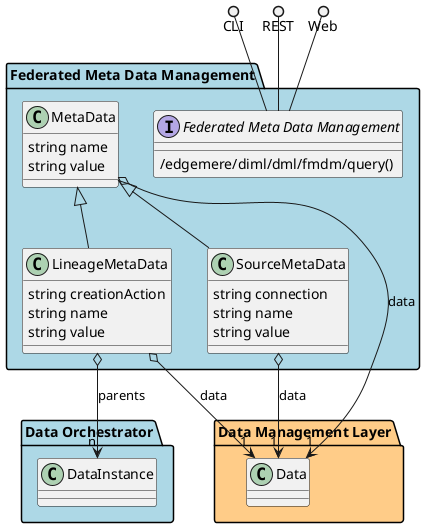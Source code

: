 @startuml


package "Data Orchestrator" #lightblue {
    
        class DataInstance {
        }
    }

package "Data Management Layer" #ffcc88 {
    
        class Data {
        }
    }


package "Federated Meta Data Management" #lightblue {

    interface "Federated Meta Data Management" as i {
            /edgemere/diml/dml/fmdm/query()
    
    }
}

CLI ()-- i
REST ()-- i
Web ()-- i

package "Federated Meta Data Management" #lightblue {
        class "LineageMetaData" {
                 string creationAction
                 string name
                 string value
                    }
                LineageMetaData o--> "n" DataInstance : parents
                        LineageMetaData o--> "1" Data : data
            
    
        MetaData <|-- LineageMetaData
    
    class "MetaData" {
                 string name
                 string value
                    }
                MetaData o--> "1" Data : data
            
    
    class "SourceMetaData" {
                 string connection
                 string name
                 string value
                    }
                SourceMetaData o--> "1" Data : data
            
    
        MetaData <|-- SourceMetaData
    

}



@enduml
